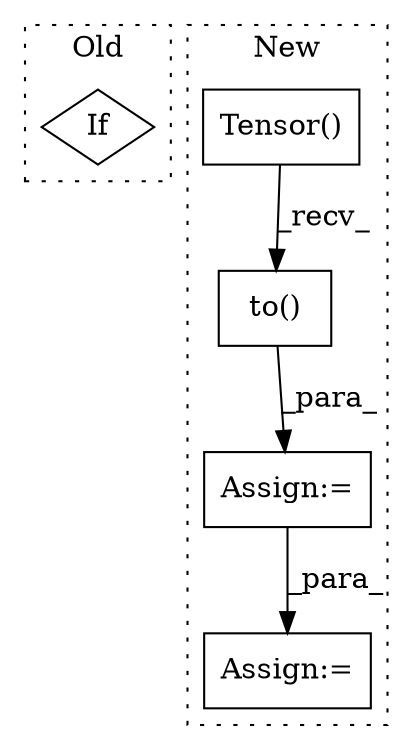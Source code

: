 digraph G {
subgraph cluster0 {
1 [label="If" a="96" s="2136" l="3" shape="diamond"];
label = "Old";
style="dotted";
}
subgraph cluster1 {
2 [label="Tensor()" a="75" s="2584,2636" l="13,1" shape="box"];
3 [label="Assign:=" a="68" s="2701" l="3" shape="box"];
4 [label="Assign:=" a="68" s="2581" l="3" shape="box"];
5 [label="to()" a="75" s="2584,2652" l="57,1" shape="box"];
label = "New";
style="dotted";
}
2 -> 5 [label="_recv_"];
4 -> 3 [label="_para_"];
5 -> 4 [label="_para_"];
}
